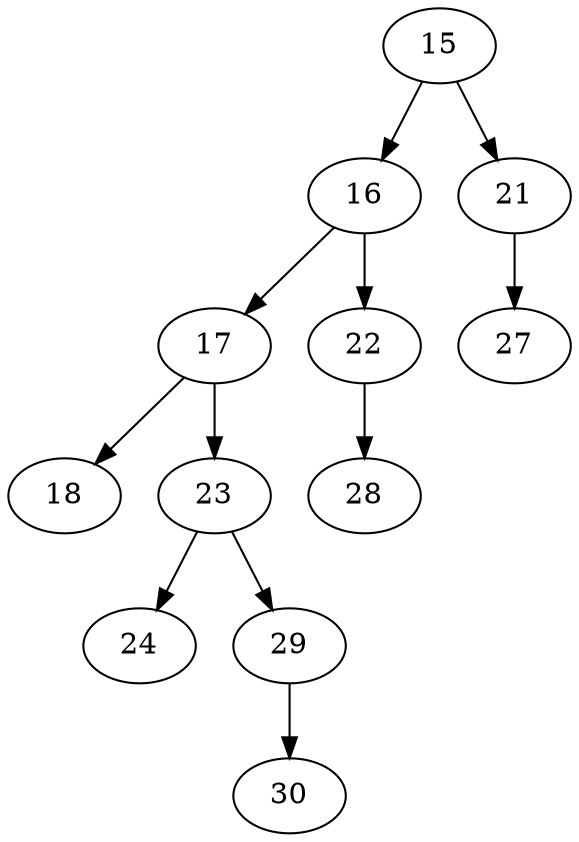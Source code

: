 digraph G {
	17 -> 18;
	17 -> 23;
	23 -> 24;
	23 -> 29;
	29 -> 30;
	16 -> 17;
	16 -> 22;
	22 -> 28;
	15 -> 16;
	15 -> 21;
	21 -> 27;
}